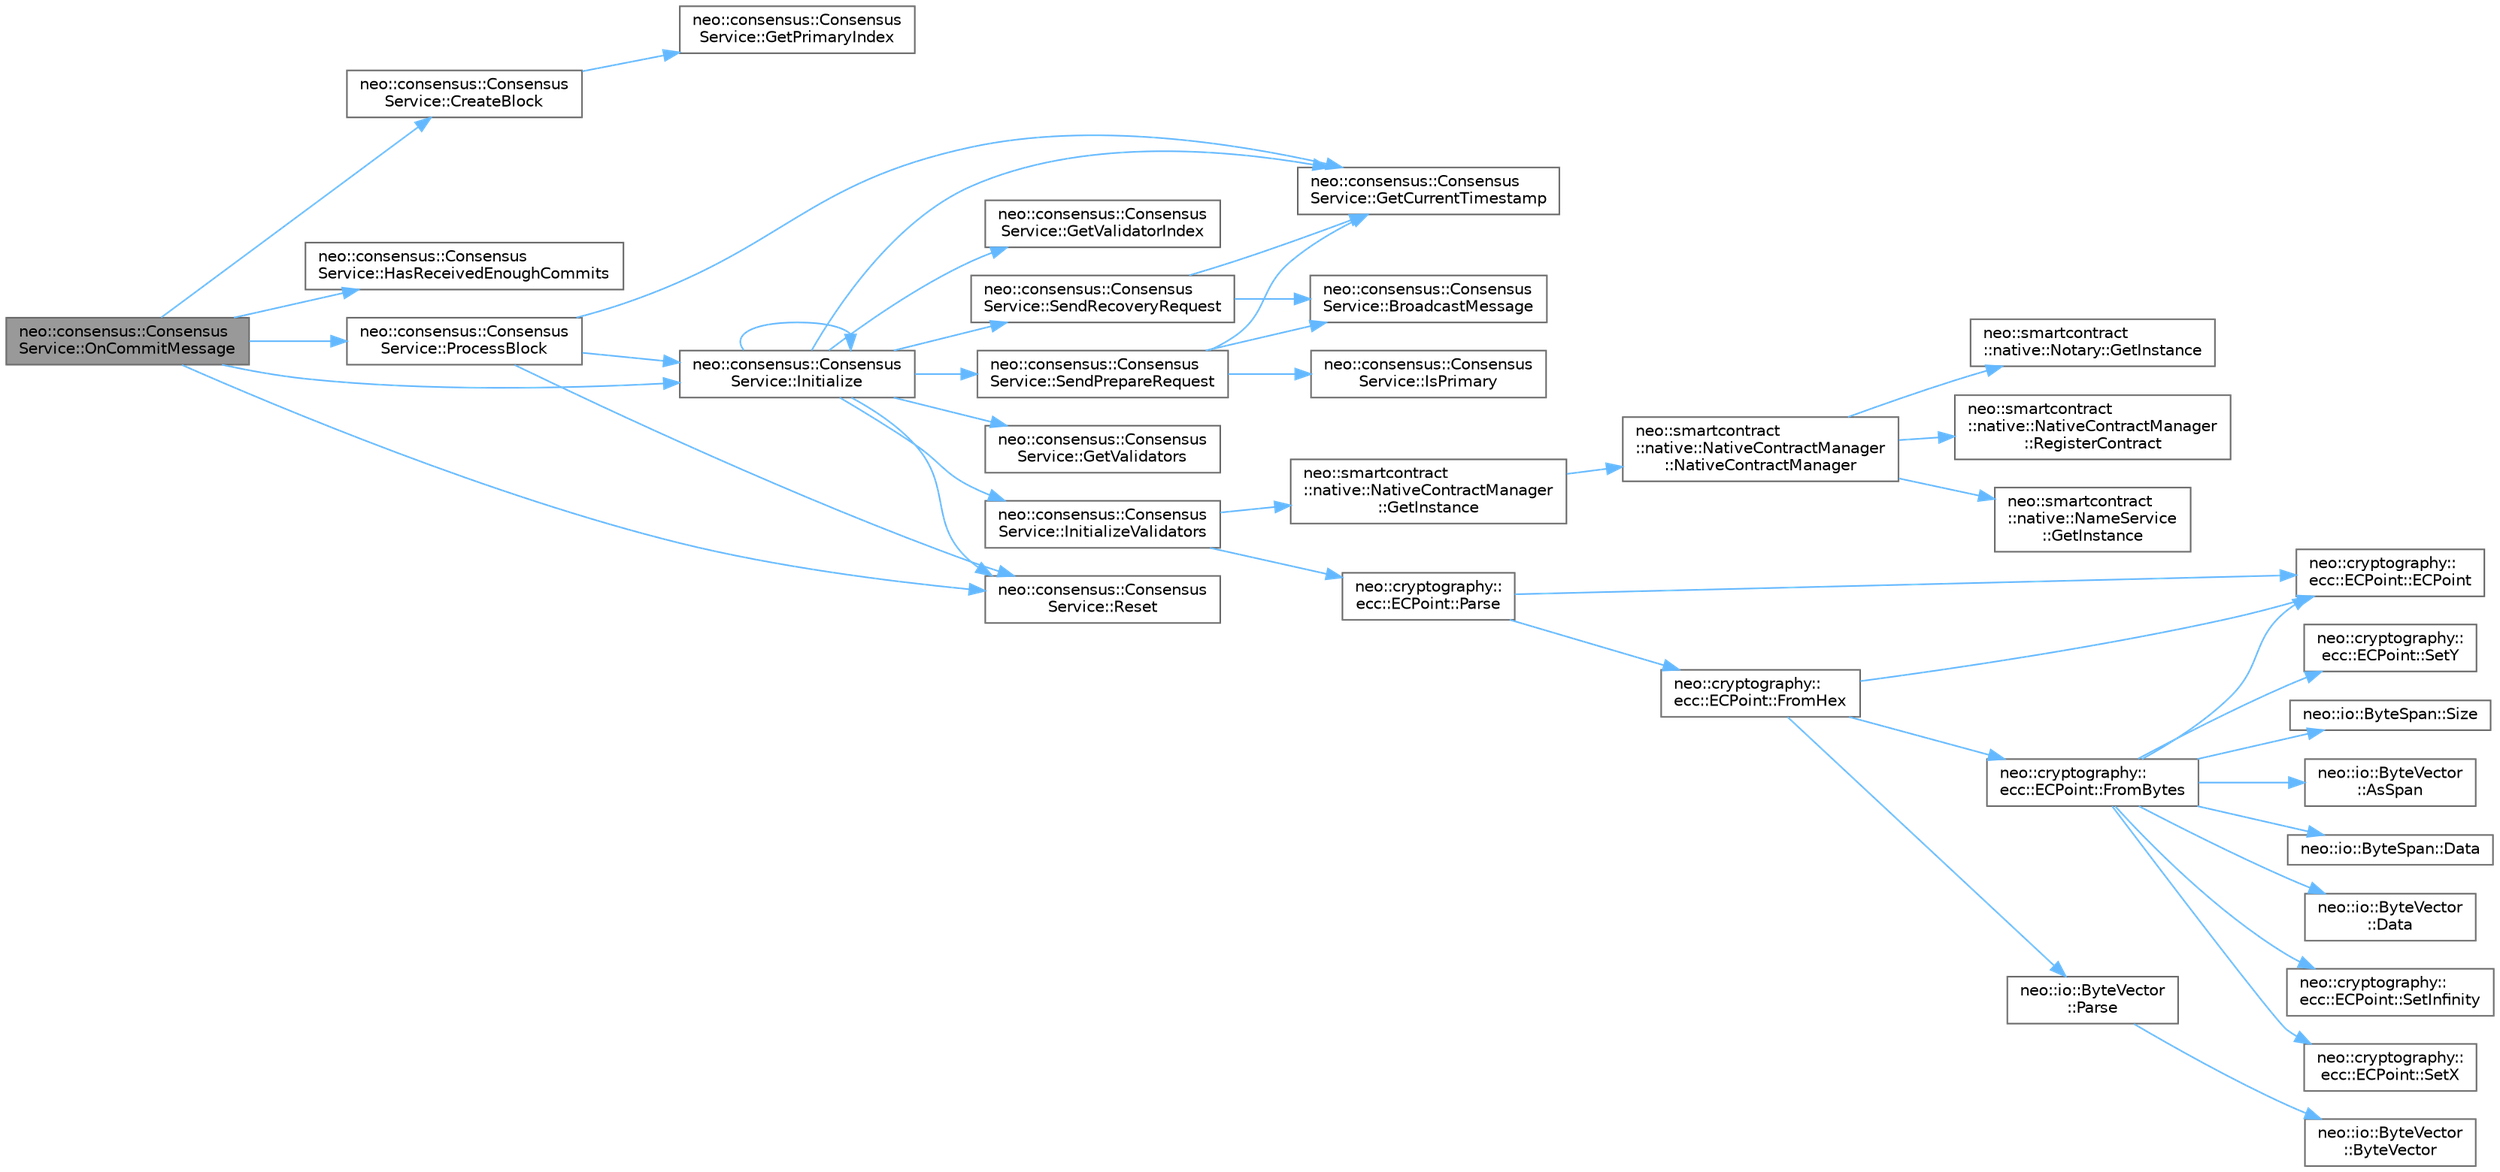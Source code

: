 digraph "neo::consensus::ConsensusService::OnCommitMessage"
{
 // LATEX_PDF_SIZE
  bgcolor="transparent";
  edge [fontname=Helvetica,fontsize=10,labelfontname=Helvetica,labelfontsize=10];
  node [fontname=Helvetica,fontsize=10,shape=box,height=0.2,width=0.4];
  rankdir="LR";
  Node1 [id="Node000001",label="neo::consensus::Consensus\lService::OnCommitMessage",height=0.2,width=0.4,color="gray40", fillcolor="grey60", style="filled", fontcolor="black",tooltip="Handles a commit message."];
  Node1 -> Node2 [id="edge43_Node000001_Node000002",color="steelblue1",style="solid",tooltip=" "];
  Node2 [id="Node000002",label="neo::consensus::Consensus\lService::CreateBlock",height=0.2,width=0.4,color="grey40", fillcolor="white", style="filled",URL="$classneo_1_1consensus_1_1_consensus_service.html#ae69077344a347c0dca7f21252afa44bf",tooltip="Creates a block."];
  Node2 -> Node3 [id="edge44_Node000002_Node000003",color="steelblue1",style="solid",tooltip=" "];
  Node3 [id="Node000003",label="neo::consensus::Consensus\lService::GetPrimaryIndex",height=0.2,width=0.4,color="grey40", fillcolor="white", style="filled",URL="$classneo_1_1consensus_1_1_consensus_service.html#a720cf307f8a925e9f83995c076f9339c",tooltip="Gets the primary index."];
  Node1 -> Node4 [id="edge45_Node000001_Node000004",color="steelblue1",style="solid",tooltip=" "];
  Node4 [id="Node000004",label="neo::consensus::Consensus\lService::HasReceivedEnoughCommits",height=0.2,width=0.4,color="grey40", fillcolor="white", style="filled",URL="$classneo_1_1consensus_1_1_consensus_service.html#a24ddc6439dfe2ba8371c08e5704c6083",tooltip="Checks if the node has received enough commits."];
  Node1 -> Node5 [id="edge46_Node000001_Node000005",color="steelblue1",style="solid",tooltip=" "];
  Node5 [id="Node000005",label="neo::consensus::Consensus\lService::Initialize",height=0.2,width=0.4,color="grey40", fillcolor="white", style="filled",URL="$classneo_1_1consensus_1_1_consensus_service.html#ac32ca5a08869bee2a0e6d2f4c57ec6ac",tooltip="Initializes the consensus."];
  Node5 -> Node6 [id="edge47_Node000005_Node000006",color="steelblue1",style="solid",tooltip=" "];
  Node6 [id="Node000006",label="neo::consensus::Consensus\lService::GetCurrentTimestamp",height=0.2,width=0.4,color="grey40", fillcolor="white", style="filled",URL="$classneo_1_1consensus_1_1_consensus_service.html#aedb439ce9277df384ff3b06ffedb26c5",tooltip="Gets the current timestamp."];
  Node5 -> Node7 [id="edge48_Node000005_Node000007",color="steelblue1",style="solid",tooltip=" "];
  Node7 [id="Node000007",label="neo::consensus::Consensus\lService::GetValidatorIndex",height=0.2,width=0.4,color="grey40", fillcolor="white", style="filled",URL="$classneo_1_1consensus_1_1_consensus_service.html#ac49a28f8a457876dd3824ffc7346566d",tooltip="Gets the validator index."];
  Node5 -> Node8 [id="edge49_Node000005_Node000008",color="steelblue1",style="solid",tooltip=" "];
  Node8 [id="Node000008",label="neo::consensus::Consensus\lService::GetValidators",height=0.2,width=0.4,color="grey40", fillcolor="white", style="filled",URL="$classneo_1_1consensus_1_1_consensus_service.html#adb37a17e0d22c9123c2e558c1785f264",tooltip="Gets the validators."];
  Node5 -> Node5 [id="edge50_Node000005_Node000005",color="steelblue1",style="solid",tooltip=" "];
  Node5 -> Node9 [id="edge51_Node000005_Node000009",color="steelblue1",style="solid",tooltip=" "];
  Node9 [id="Node000009",label="neo::consensus::Consensus\lService::InitializeValidators",height=0.2,width=0.4,color="grey40", fillcolor="white", style="filled",URL="$classneo_1_1consensus_1_1_consensus_service.html#aeaa66e6c15fb6e4e573581534cffb842",tooltip="Initializes the validators."];
  Node9 -> Node10 [id="edge52_Node000009_Node000010",color="steelblue1",style="solid",tooltip=" "];
  Node10 [id="Node000010",label="neo::smartcontract\l::native::NativeContractManager\l::GetInstance",height=0.2,width=0.4,color="grey40", fillcolor="white", style="filled",URL="$classneo_1_1smartcontract_1_1native_1_1_native_contract_manager.html#a625f98f56356754afc948c4638310de7",tooltip="Gets the instance."];
  Node10 -> Node11 [id="edge53_Node000010_Node000011",color="steelblue1",style="solid",tooltip=" "];
  Node11 [id="Node000011",label="neo::smartcontract\l::native::NativeContractManager\l::NativeContractManager",height=0.2,width=0.4,color="grey40", fillcolor="white", style="filled",URL="$classneo_1_1smartcontract_1_1native_1_1_native_contract_manager.html#a0a99c45b746bdeede4dc58612deb9a36",tooltip=" "];
  Node11 -> Node12 [id="edge54_Node000011_Node000012",color="steelblue1",style="solid",tooltip=" "];
  Node12 [id="Node000012",label="neo::smartcontract\l::native::NameService\l::GetInstance",height=0.2,width=0.4,color="grey40", fillcolor="white", style="filled",URL="$classneo_1_1smartcontract_1_1native_1_1_name_service.html#a4a17051f47e3e781b9d714b05f275099",tooltip="Gets the instance."];
  Node11 -> Node13 [id="edge55_Node000011_Node000013",color="steelblue1",style="solid",tooltip=" "];
  Node13 [id="Node000013",label="neo::smartcontract\l::native::Notary::GetInstance",height=0.2,width=0.4,color="grey40", fillcolor="white", style="filled",URL="$classneo_1_1smartcontract_1_1native_1_1_notary.html#a65c2b739b0f132b03fe73ec911a98e2e",tooltip="Gets the instance."];
  Node11 -> Node14 [id="edge56_Node000011_Node000014",color="steelblue1",style="solid",tooltip=" "];
  Node14 [id="Node000014",label="neo::smartcontract\l::native::NativeContractManager\l::RegisterContract",height=0.2,width=0.4,color="grey40", fillcolor="white", style="filled",URL="$classneo_1_1smartcontract_1_1native_1_1_native_contract_manager.html#a76618f2ad3e6d3a7a61ec0b4952c62b8",tooltip="Registers a contract."];
  Node9 -> Node15 [id="edge57_Node000009_Node000015",color="steelblue1",style="solid",tooltip=" "];
  Node15 [id="Node000015",label="neo::cryptography::\lecc::ECPoint::Parse",height=0.2,width=0.4,color="grey40", fillcolor="white", style="filled",URL="$classneo_1_1cryptography_1_1ecc_1_1_e_c_point.html#a1c75d3fc7ae853e91db5d592b39a2ebb",tooltip="Parses an ECPoint from a hex string."];
  Node15 -> Node16 [id="edge58_Node000015_Node000016",color="steelblue1",style="solid",tooltip=" "];
  Node16 [id="Node000016",label="neo::cryptography::\lecc::ECPoint::ECPoint",height=0.2,width=0.4,color="grey40", fillcolor="white", style="filled",URL="$classneo_1_1cryptography_1_1ecc_1_1_e_c_point.html#ae4a83f7a5dcc95b65abd3e694adff846",tooltip="Constructs an empty ECPoint."];
  Node15 -> Node17 [id="edge59_Node000015_Node000017",color="steelblue1",style="solid",tooltip=" "];
  Node17 [id="Node000017",label="neo::cryptography::\lecc::ECPoint::FromHex",height=0.2,width=0.4,color="grey40", fillcolor="white", style="filled",URL="$classneo_1_1cryptography_1_1ecc_1_1_e_c_point.html#aee2f331e27180796eeaea7f7a195c7e4",tooltip="Creates an ECPoint from a hex string."];
  Node17 -> Node16 [id="edge60_Node000017_Node000016",color="steelblue1",style="solid",tooltip=" "];
  Node17 -> Node18 [id="edge61_Node000017_Node000018",color="steelblue1",style="solid",tooltip=" "];
  Node18 [id="Node000018",label="neo::cryptography::\lecc::ECPoint::FromBytes",height=0.2,width=0.4,color="grey40", fillcolor="white", style="filled",URL="$classneo_1_1cryptography_1_1ecc_1_1_e_c_point.html#a76149bc8215c7297d3bd54d273bdaaca",tooltip="Creates an ECPoint from a byte array."];
  Node18 -> Node19 [id="edge62_Node000018_Node000019",color="steelblue1",style="solid",tooltip=" "];
  Node19 [id="Node000019",label="neo::io::ByteVector\l::AsSpan",height=0.2,width=0.4,color="grey40", fillcolor="white", style="filled",URL="$classneo_1_1io_1_1_byte_vector.html#a95791d958ed4ec88d32e811b51d90451",tooltip="Converts the ByteVector to a ByteSpan."];
  Node18 -> Node20 [id="edge63_Node000018_Node000020",color="steelblue1",style="solid",tooltip=" "];
  Node20 [id="Node000020",label="neo::io::ByteSpan::Data",height=0.2,width=0.4,color="grey40", fillcolor="white", style="filled",URL="$classneo_1_1io_1_1_byte_span.html#a0285a19eb5cd212ecd1079e0bc5e494c",tooltip="Gets a pointer to the data."];
  Node18 -> Node21 [id="edge64_Node000018_Node000021",color="steelblue1",style="solid",tooltip=" "];
  Node21 [id="Node000021",label="neo::io::ByteVector\l::Data",height=0.2,width=0.4,color="grey40", fillcolor="white", style="filled",URL="$classneo_1_1io_1_1_byte_vector.html#a971af50d2778c4435c924cf4b839e8a1",tooltip="Gets a pointer to the data."];
  Node18 -> Node16 [id="edge65_Node000018_Node000016",color="steelblue1",style="solid",tooltip=" "];
  Node18 -> Node22 [id="edge66_Node000018_Node000022",color="steelblue1",style="solid",tooltip=" "];
  Node22 [id="Node000022",label="neo::cryptography::\lecc::ECPoint::SetInfinity",height=0.2,width=0.4,color="grey40", fillcolor="white", style="filled",URL="$classneo_1_1cryptography_1_1ecc_1_1_e_c_point.html#a1dd6d4a8073b2c4effa350fd1eaecb73",tooltip="Sets whether this point is at infinity."];
  Node18 -> Node23 [id="edge67_Node000018_Node000023",color="steelblue1",style="solid",tooltip=" "];
  Node23 [id="Node000023",label="neo::cryptography::\lecc::ECPoint::SetX",height=0.2,width=0.4,color="grey40", fillcolor="white", style="filled",URL="$classneo_1_1cryptography_1_1ecc_1_1_e_c_point.html#abea50aec908986d1271d824ae00400b7",tooltip="Sets the X coordinate."];
  Node18 -> Node24 [id="edge68_Node000018_Node000024",color="steelblue1",style="solid",tooltip=" "];
  Node24 [id="Node000024",label="neo::cryptography::\lecc::ECPoint::SetY",height=0.2,width=0.4,color="grey40", fillcolor="white", style="filled",URL="$classneo_1_1cryptography_1_1ecc_1_1_e_c_point.html#a052a97ced0b56150a48256bbece321c5",tooltip="Sets the Y coordinate."];
  Node18 -> Node25 [id="edge69_Node000018_Node000025",color="steelblue1",style="solid",tooltip=" "];
  Node25 [id="Node000025",label="neo::io::ByteSpan::Size",height=0.2,width=0.4,color="grey40", fillcolor="white", style="filled",URL="$classneo_1_1io_1_1_byte_span.html#a4a869430800a37dcbeefac6f36468fcb",tooltip="Gets the size of the ByteSpan."];
  Node17 -> Node26 [id="edge70_Node000017_Node000026",color="steelblue1",style="solid",tooltip=" "];
  Node26 [id="Node000026",label="neo::io::ByteVector\l::Parse",height=0.2,width=0.4,color="grey40", fillcolor="white", style="filled",URL="$classneo_1_1io_1_1_byte_vector.html#a242d1da5fa393beea8d3f0a8cd14497b",tooltip="Parses a hexadecimal string into a ByteVector."];
  Node26 -> Node27 [id="edge71_Node000026_Node000027",color="steelblue1",style="solid",tooltip=" "];
  Node27 [id="Node000027",label="neo::io::ByteVector\l::ByteVector",height=0.2,width=0.4,color="grey40", fillcolor="white", style="filled",URL="$classneo_1_1io_1_1_byte_vector.html#a8428939dbf8d0f3bf4047d1e2ee4e7a2",tooltip="Constructs an empty ByteVector."];
  Node5 -> Node28 [id="edge72_Node000005_Node000028",color="steelblue1",style="solid",tooltip=" "];
  Node28 [id="Node000028",label="neo::consensus::Consensus\lService::Reset",height=0.2,width=0.4,color="grey40", fillcolor="white", style="filled",URL="$classneo_1_1consensus_1_1_consensus_service.html#afa9f0c06d6216ef759e1519eb0258e43",tooltip="Resets the consensus."];
  Node5 -> Node29 [id="edge73_Node000005_Node000029",color="steelblue1",style="solid",tooltip=" "];
  Node29 [id="Node000029",label="neo::consensus::Consensus\lService::SendPrepareRequest",height=0.2,width=0.4,color="grey40", fillcolor="white", style="filled",URL="$classneo_1_1consensus_1_1_consensus_service.html#ab2c0694585b01af03f7675f0ff3f26c1",tooltip="Sends a prepare request."];
  Node29 -> Node30 [id="edge74_Node000029_Node000030",color="steelblue1",style="solid",tooltip=" "];
  Node30 [id="Node000030",label="neo::consensus::Consensus\lService::BroadcastMessage",height=0.2,width=0.4,color="grey40", fillcolor="white", style="filled",URL="$classneo_1_1consensus_1_1_consensus_service.html#a8ed426660e58a0c403a4eaff8f551b25",tooltip="Broadcasts a message."];
  Node29 -> Node6 [id="edge75_Node000029_Node000006",color="steelblue1",style="solid",tooltip=" "];
  Node29 -> Node31 [id="edge76_Node000029_Node000031",color="steelblue1",style="solid",tooltip=" "];
  Node31 [id="Node000031",label="neo::consensus::Consensus\lService::IsPrimary",height=0.2,width=0.4,color="grey40", fillcolor="white", style="filled",URL="$classneo_1_1consensus_1_1_consensus_service.html#a6e9d22a631e101084577ccca884691db",tooltip="Checks if the node is primary."];
  Node5 -> Node32 [id="edge77_Node000005_Node000032",color="steelblue1",style="solid",tooltip=" "];
  Node32 [id="Node000032",label="neo::consensus::Consensus\lService::SendRecoveryRequest",height=0.2,width=0.4,color="grey40", fillcolor="white", style="filled",URL="$classneo_1_1consensus_1_1_consensus_service.html#a90f628e0ea2ce57d088340645167dc89",tooltip="Sends a recovery request."];
  Node32 -> Node30 [id="edge78_Node000032_Node000030",color="steelblue1",style="solid",tooltip=" "];
  Node32 -> Node6 [id="edge79_Node000032_Node000006",color="steelblue1",style="solid",tooltip=" "];
  Node1 -> Node33 [id="edge80_Node000001_Node000033",color="steelblue1",style="solid",tooltip=" "];
  Node33 [id="Node000033",label="neo::consensus::Consensus\lService::ProcessBlock",height=0.2,width=0.4,color="grey40", fillcolor="white", style="filled",URL="$classneo_1_1consensus_1_1_consensus_service.html#a6d6efb68deb24013a7b35e4f11e7b41a",tooltip="Processes the block."];
  Node33 -> Node6 [id="edge81_Node000033_Node000006",color="steelblue1",style="solid",tooltip=" "];
  Node33 -> Node5 [id="edge82_Node000033_Node000005",color="steelblue1",style="solid",tooltip=" "];
  Node33 -> Node28 [id="edge83_Node000033_Node000028",color="steelblue1",style="solid",tooltip=" "];
  Node1 -> Node28 [id="edge84_Node000001_Node000028",color="steelblue1",style="solid",tooltip=" "];
}

